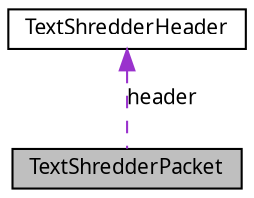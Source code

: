 digraph G
{
  edge [fontname="FreeSans.ttf",fontsize="10",labelfontname="FreeSans.ttf",labelfontsize="10"];
  node [fontname="FreeSans.ttf",fontsize="10",shape=record];
  Node1 [label="TextShredderPacket",height=0.2,width=0.4,color="black", fillcolor="grey75", style="filled" fontcolor="black"];
  Node2 -> Node1 [dir=back,color="darkorchid3",fontsize="10",style="dashed",label="header"];
  Node2 [label="TextShredderHeader",height=0.2,width=0.4,color="black", fillcolor="white", style="filled",URL="$class_text_shredder_header.html"];
}
